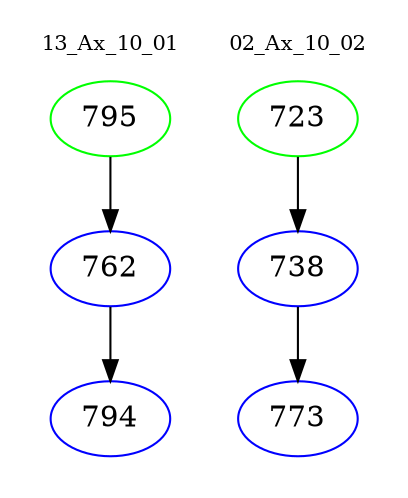 digraph{
subgraph cluster_0 {
color = white
label = "13_Ax_10_01";
fontsize=10;
T0_795 [label="795", color="green"]
T0_795 -> T0_762 [color="black"]
T0_762 [label="762", color="blue"]
T0_762 -> T0_794 [color="black"]
T0_794 [label="794", color="blue"]
}
subgraph cluster_1 {
color = white
label = "02_Ax_10_02";
fontsize=10;
T1_723 [label="723", color="green"]
T1_723 -> T1_738 [color="black"]
T1_738 [label="738", color="blue"]
T1_738 -> T1_773 [color="black"]
T1_773 [label="773", color="blue"]
}
}
